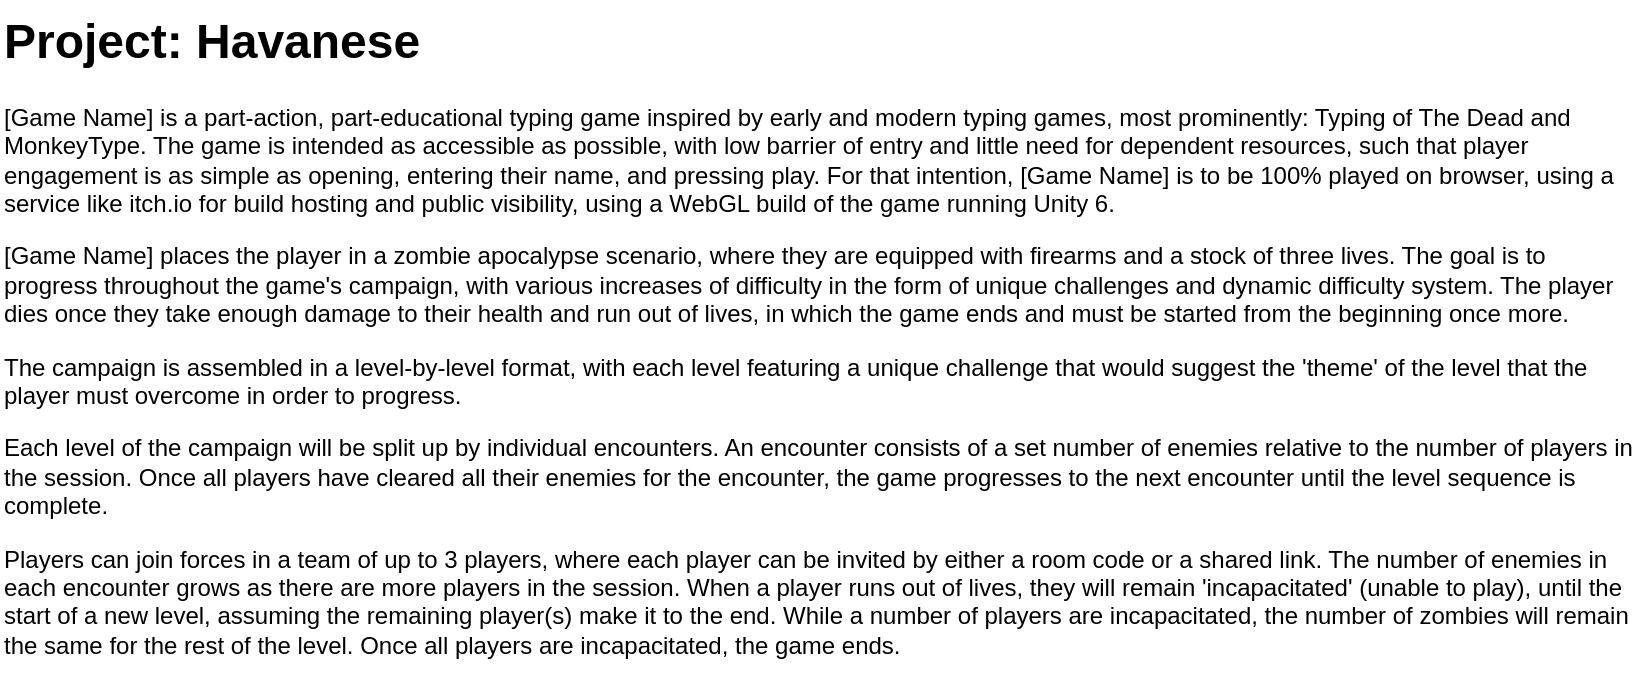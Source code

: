 <mxfile version="26.0.6">
  <diagram name="Page-1" id="AkTzdE3jgHru-Uoplol4">
    <mxGraphModel dx="1434" dy="762" grid="1" gridSize="10" guides="1" tooltips="1" connect="1" arrows="1" fold="1" page="1" pageScale="1" pageWidth="850" pageHeight="1100" math="0" shadow="0">
      <root>
        <mxCell id="0" />
        <mxCell id="1" parent="0" />
        <mxCell id="hUYOn-r5fn68es-YSlfg-2" value="&lt;h1 style=&quot;margin-top: 0px;&quot;&gt;Project: Havanese&lt;/h1&gt;&lt;p&gt;[Game Name] is a part-action, part-educational typing game inspired by early and modern typing games, most prominently: Typing of The Dead and MonkeyType. The game is intended as accessible as possible, with low barrier of entry and little need for dependent resources, such that player engagement is as simple as opening, entering their name, and pressing play. For that intention, [Game Name] is to be 100% played on browser, using a service like itch.io for build hosting and public visibility, using a WebGL build of the game running Unity 6.&lt;/p&gt;&lt;p&gt;[Game Name] places the player in a zombie apocalypse scenario, where they are equipped with firearms and a stock of three lives. The goal is to progress throughout the game&#39;s campaign, with various increases of difficulty in the form of unique challenges and dynamic difficulty system. The player dies once they take enough damage to their health and run out of lives, in which the game ends and must be started from the beginning once more.&lt;/p&gt;&lt;p&gt;The campaign is assembled in a level-by-level format, with each level featuring a unique challenge that would suggest the &#39;theme&#39; of the level that the player must overcome in order to progress.&lt;/p&gt;&lt;p&gt;Each level of the campaign will be split up by individual encounters. An encounter consists of a set number of enemies relative to the number of players in the session. Once all players have cleared all their enemies for the encounter, the game progresses to the next encounter until the level sequence is complete.&lt;/p&gt;&lt;p&gt;Players can join forces in a team of up to 3 players, where each player can be invited by either a room code or a shared link. The number of enemies in each encounter grows as there are more players in the session. When a player runs out of lives, they will remain &#39;incapacitated&#39; (unable to play), until the start of a new level, assuming the remaining player(s) make it to the end. While a number of players are incapacitated, the number of zombies will remain the same for the rest of the level. Once all players are incapacitated, the game ends.&lt;/p&gt;" style="text;html=1;whiteSpace=wrap;overflow=hidden;rounded=0;" vertex="1" parent="1">
          <mxGeometry x="10" y="10" width="820" height="340" as="geometry" />
        </mxCell>
      </root>
    </mxGraphModel>
  </diagram>
</mxfile>
